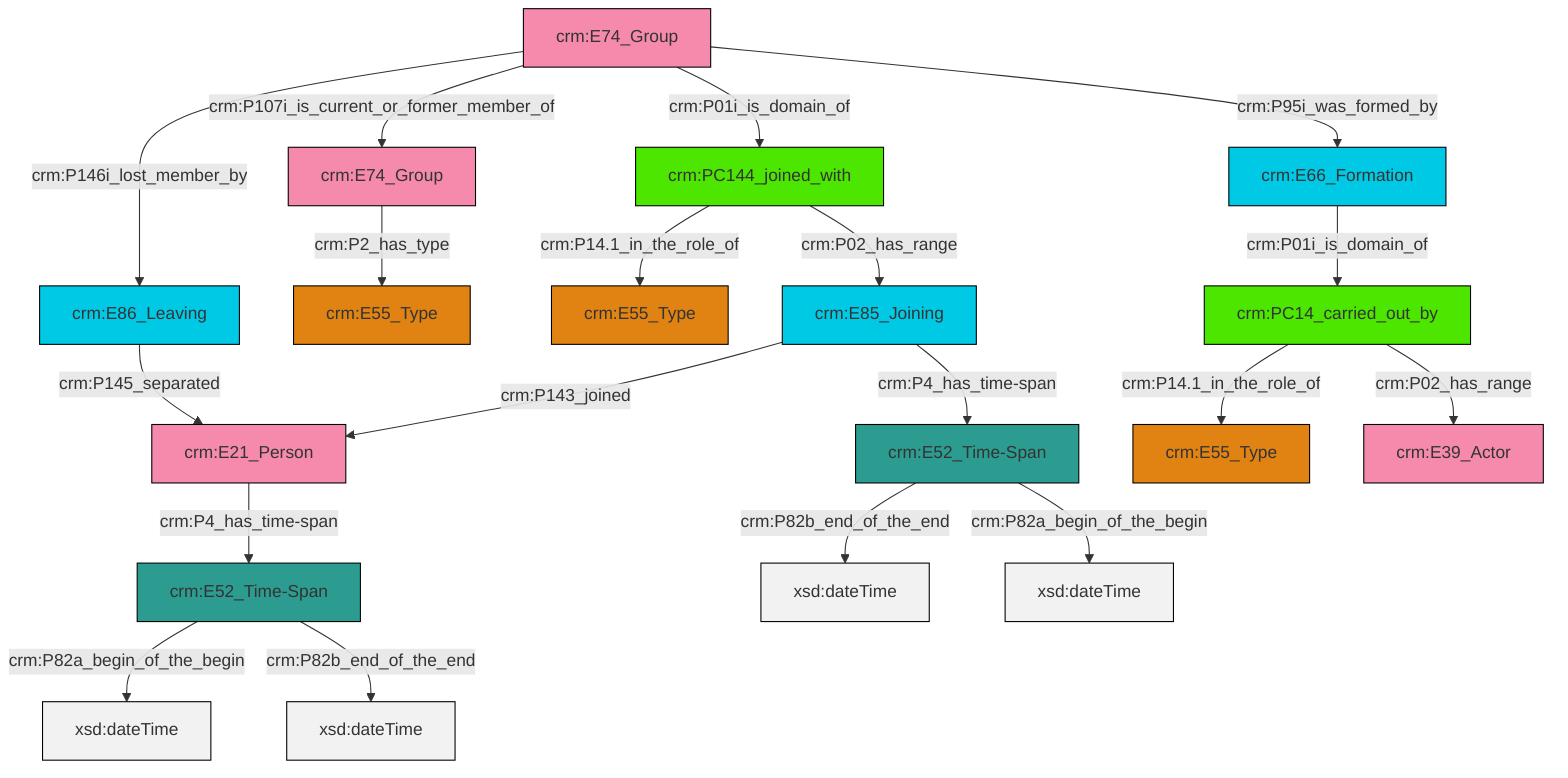graph TD
classDef Literal fill:#f2f2f2,stroke:#000000;
classDef CRM_Entity fill:#FFFFFF,stroke:#000000;
classDef Temporal_Entity fill:#00C9E6, stroke:#000000;
classDef Type fill:#E18312, stroke:#000000;
classDef Time-Span fill:#2C9C91, stroke:#000000;
classDef Appellation fill:#FFEB7F, stroke:#000000;
classDef Place fill:#008836, stroke:#000000;
classDef Persistent_Item fill:#B266B2, stroke:#000000;
classDef Conceptual_Object fill:#FFD700, stroke:#000000;
classDef Physical_Thing fill:#D2B48C, stroke:#000000;
classDef Actor fill:#f58aad, stroke:#000000;
classDef PC_Classes fill:#4ce600, stroke:#000000;
classDef Multi fill:#cccccc,stroke:#000000;

0["crm:PC144_joined_with"]:::PC_Classes -->|crm:P14.1_in_the_role_of| 1["crm:E55_Type"]:::Type
2["crm:E52_Time-Span"]:::Time-Span -->|crm:P82b_end_of_the_end| 3[xsd:dateTime]:::Literal
4["crm:E66_Formation"]:::Temporal_Entity -->|crm:P01i_is_domain_of| 5["crm:PC14_carried_out_by"]:::PC_Classes
6["crm:E74_Group"]:::Actor -->|crm:P2_has_type| 7["crm:E55_Type"]:::Type
5["crm:PC14_carried_out_by"]:::PC_Classes -->|crm:P14.1_in_the_role_of| 8["crm:E55_Type"]:::Type
13["crm:E86_Leaving"]:::Temporal_Entity -->|crm:P145_separated| 14["crm:E21_Person"]:::Actor
17["crm:E85_Joining"]:::Temporal_Entity -->|crm:P143_joined| 14["crm:E21_Person"]:::Actor
5["crm:PC14_carried_out_by"]:::PC_Classes -->|crm:P02_has_range| 18["crm:E39_Actor"]:::Actor
2["crm:E52_Time-Span"]:::Time-Span -->|crm:P82a_begin_of_the_begin| 20[xsd:dateTime]:::Literal
21["crm:E74_Group"]:::Actor -->|crm:P146i_lost_member_by| 13["crm:E86_Leaving"]:::Temporal_Entity
22["crm:E52_Time-Span"]:::Time-Span -->|crm:P82a_begin_of_the_begin| 23[xsd:dateTime]:::Literal
21["crm:E74_Group"]:::Actor -->|crm:P107i_is_current_or_former_member_of| 6["crm:E74_Group"]:::Actor
14["crm:E21_Person"]:::Actor -->|crm:P4_has_time-span| 22["crm:E52_Time-Span"]:::Time-Span
21["crm:E74_Group"]:::Actor -->|crm:P01i_is_domain_of| 0["crm:PC144_joined_with"]:::PC_Classes
0["crm:PC144_joined_with"]:::PC_Classes -->|crm:P02_has_range| 17["crm:E85_Joining"]:::Temporal_Entity
21["crm:E74_Group"]:::Actor -->|crm:P95i_was_formed_by| 4["crm:E66_Formation"]:::Temporal_Entity
22["crm:E52_Time-Span"]:::Time-Span -->|crm:P82b_end_of_the_end| 33[xsd:dateTime]:::Literal
17["crm:E85_Joining"]:::Temporal_Entity -->|crm:P4_has_time-span| 2["crm:E52_Time-Span"]:::Time-Span